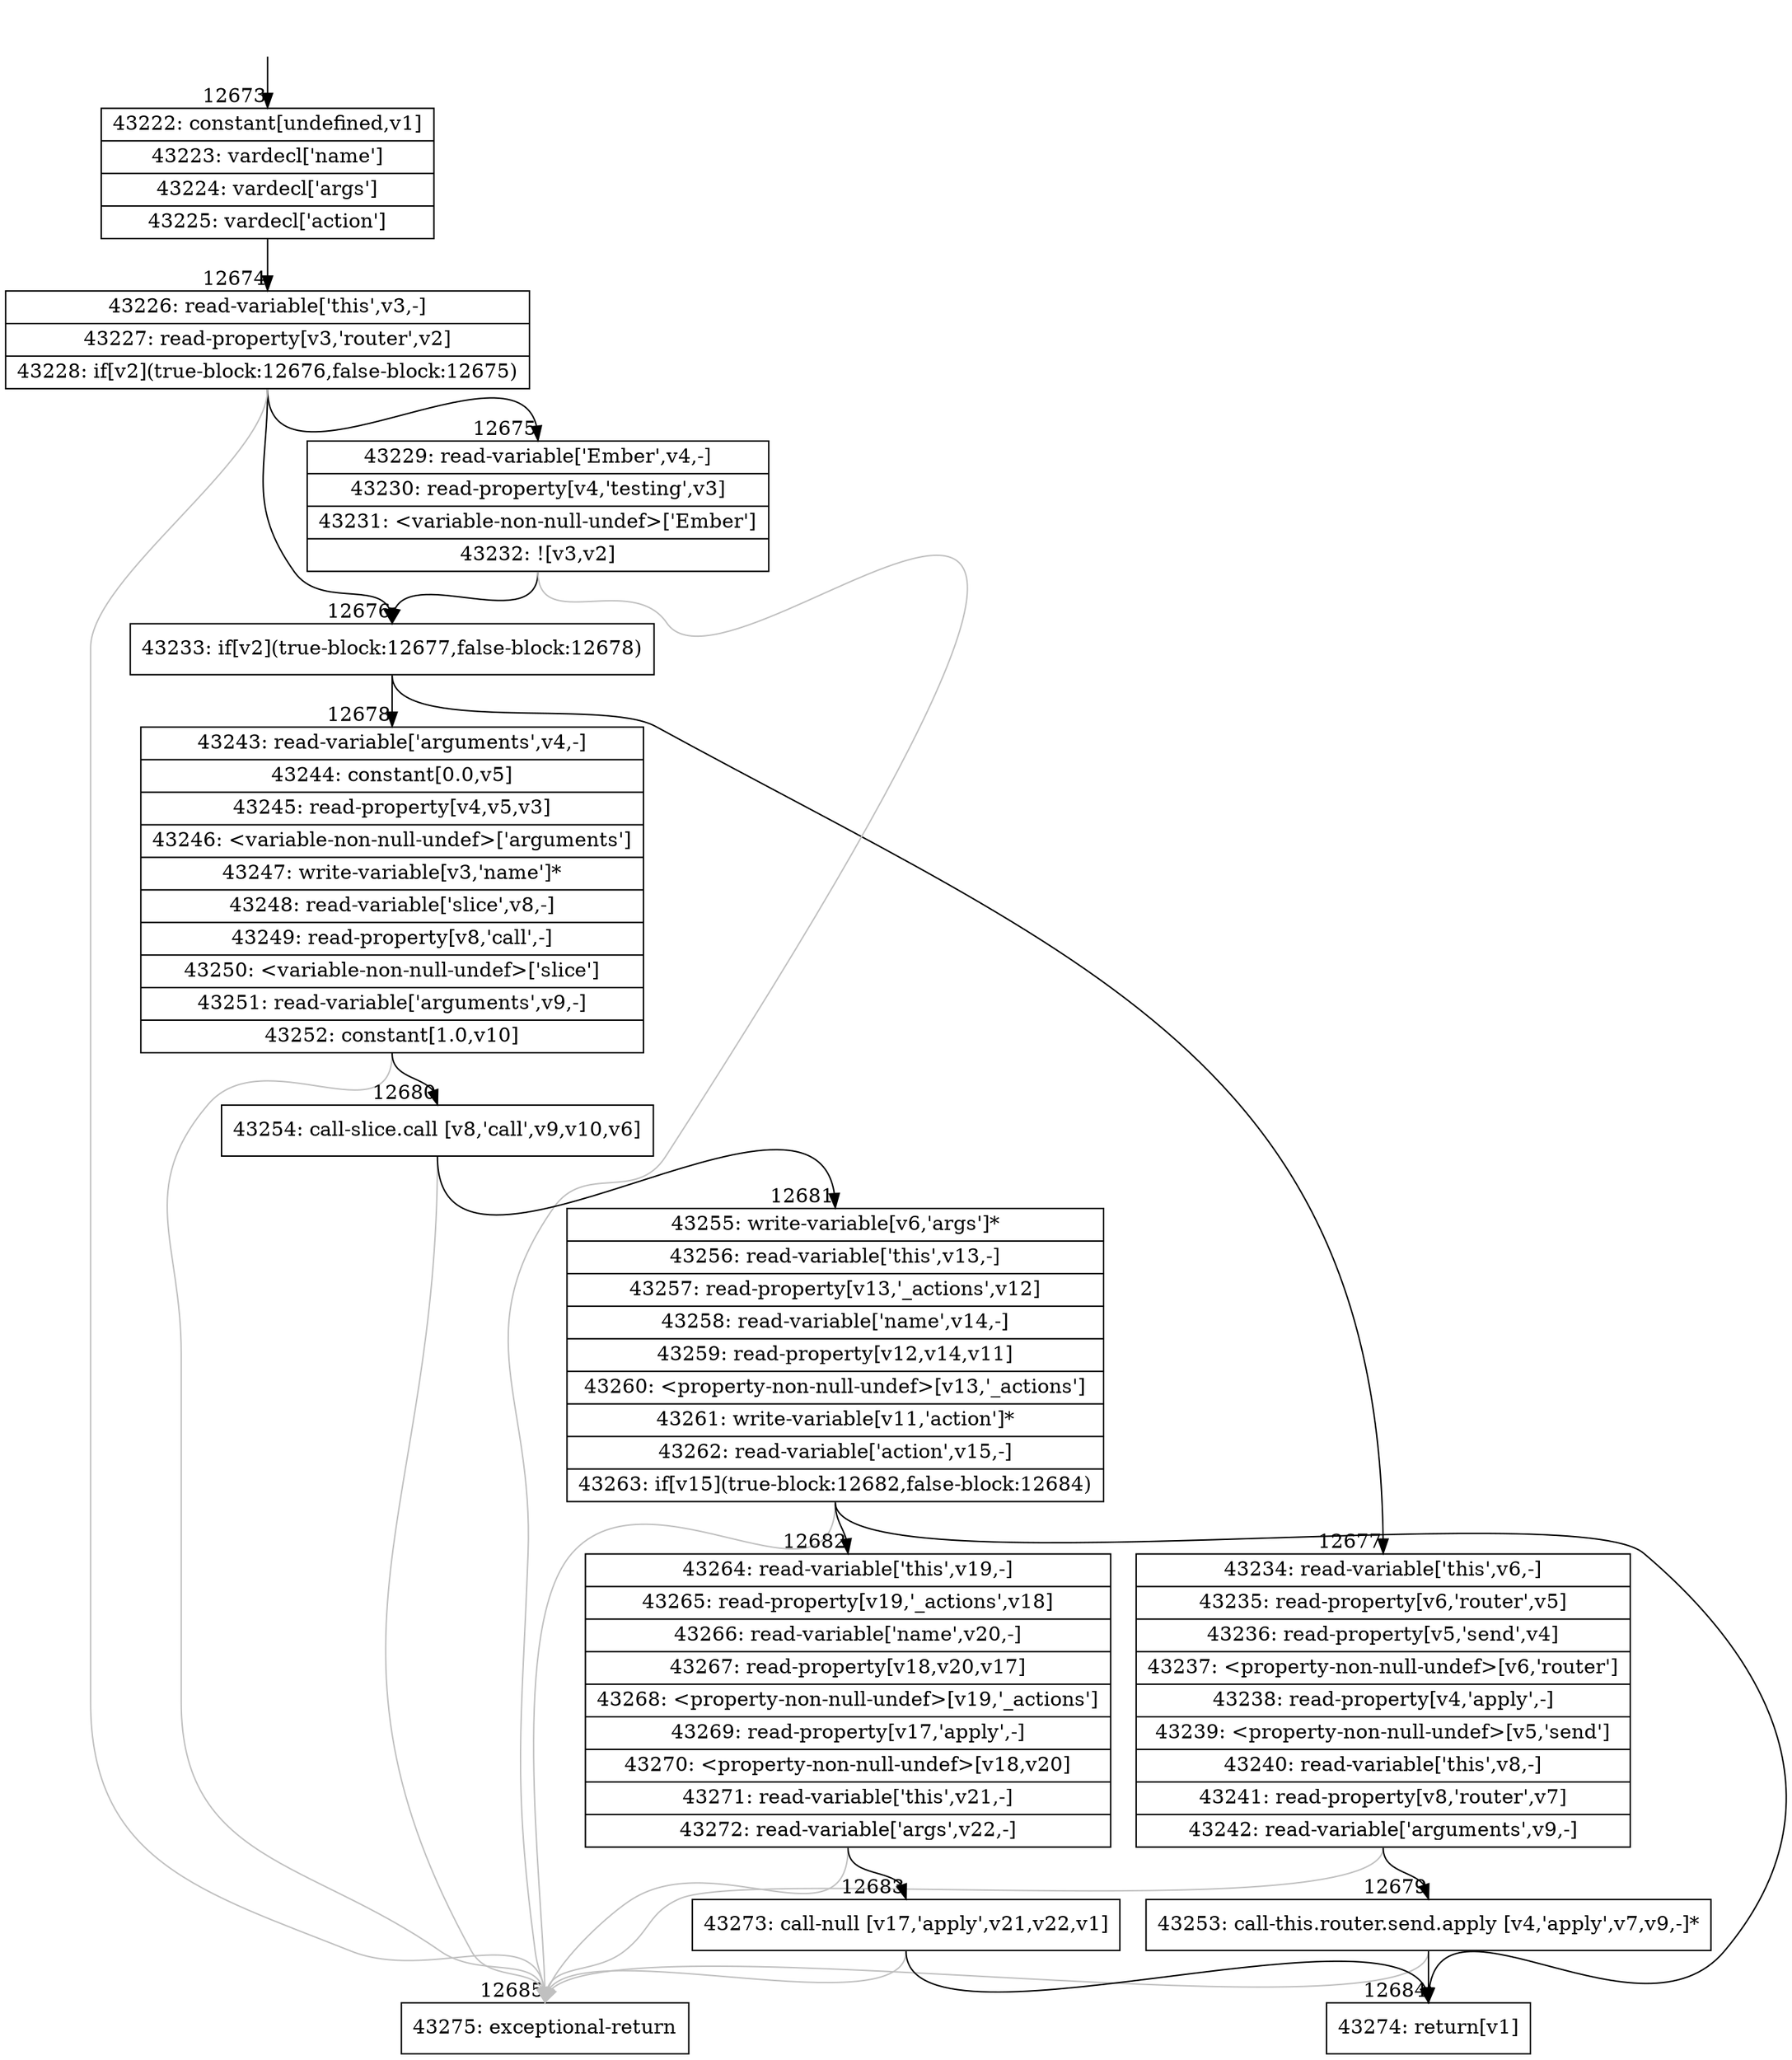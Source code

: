 digraph {
rankdir="TD"
BB_entry1054[shape=none,label=""];
BB_entry1054 -> BB12673 [tailport=s, headport=n, headlabel="    12673"]
BB12673 [shape=record label="{43222: constant[undefined,v1]|43223: vardecl['name']|43224: vardecl['args']|43225: vardecl['action']}" ] 
BB12673 -> BB12674 [tailport=s, headport=n, headlabel="      12674"]
BB12674 [shape=record label="{43226: read-variable['this',v3,-]|43227: read-property[v3,'router',v2]|43228: if[v2](true-block:12676,false-block:12675)}" ] 
BB12674 -> BB12676 [tailport=s, headport=n, headlabel="      12676"]
BB12674 -> BB12675 [tailport=s, headport=n, headlabel="      12675"]
BB12674 -> BB12685 [tailport=s, headport=n, color=gray, headlabel="      12685"]
BB12675 [shape=record label="{43229: read-variable['Ember',v4,-]|43230: read-property[v4,'testing',v3]|43231: \<variable-non-null-undef\>['Ember']|43232: ![v3,v2]}" ] 
BB12675 -> BB12676 [tailport=s, headport=n]
BB12675 -> BB12685 [tailport=s, headport=n, color=gray]
BB12676 [shape=record label="{43233: if[v2](true-block:12677,false-block:12678)}" ] 
BB12676 -> BB12677 [tailport=s, headport=n, headlabel="      12677"]
BB12676 -> BB12678 [tailport=s, headport=n, headlabel="      12678"]
BB12677 [shape=record label="{43234: read-variable['this',v6,-]|43235: read-property[v6,'router',v5]|43236: read-property[v5,'send',v4]|43237: \<property-non-null-undef\>[v6,'router']|43238: read-property[v4,'apply',-]|43239: \<property-non-null-undef\>[v5,'send']|43240: read-variable['this',v8,-]|43241: read-property[v8,'router',v7]|43242: read-variable['arguments',v9,-]}" ] 
BB12677 -> BB12679 [tailport=s, headport=n, headlabel="      12679"]
BB12677 -> BB12685 [tailport=s, headport=n, color=gray]
BB12678 [shape=record label="{43243: read-variable['arguments',v4,-]|43244: constant[0.0,v5]|43245: read-property[v4,v5,v3]|43246: \<variable-non-null-undef\>['arguments']|43247: write-variable[v3,'name']*|43248: read-variable['slice',v8,-]|43249: read-property[v8,'call',-]|43250: \<variable-non-null-undef\>['slice']|43251: read-variable['arguments',v9,-]|43252: constant[1.0,v10]}" ] 
BB12678 -> BB12680 [tailport=s, headport=n, headlabel="      12680"]
BB12678 -> BB12685 [tailport=s, headport=n, color=gray]
BB12679 [shape=record label="{43253: call-this.router.send.apply [v4,'apply',v7,v9,-]*}" ] 
BB12679 -> BB12684 [tailport=s, headport=n, headlabel="      12684"]
BB12679 -> BB12685 [tailport=s, headport=n, color=gray]
BB12680 [shape=record label="{43254: call-slice.call [v8,'call',v9,v10,v6]}" ] 
BB12680 -> BB12681 [tailport=s, headport=n, headlabel="      12681"]
BB12680 -> BB12685 [tailport=s, headport=n, color=gray]
BB12681 [shape=record label="{43255: write-variable[v6,'args']*|43256: read-variable['this',v13,-]|43257: read-property[v13,'_actions',v12]|43258: read-variable['name',v14,-]|43259: read-property[v12,v14,v11]|43260: \<property-non-null-undef\>[v13,'_actions']|43261: write-variable[v11,'action']*|43262: read-variable['action',v15,-]|43263: if[v15](true-block:12682,false-block:12684)}" ] 
BB12681 -> BB12682 [tailport=s, headport=n, headlabel="      12682"]
BB12681 -> BB12684 [tailport=s, headport=n]
BB12681 -> BB12685 [tailport=s, headport=n, color=gray]
BB12682 [shape=record label="{43264: read-variable['this',v19,-]|43265: read-property[v19,'_actions',v18]|43266: read-variable['name',v20,-]|43267: read-property[v18,v20,v17]|43268: \<property-non-null-undef\>[v19,'_actions']|43269: read-property[v17,'apply',-]|43270: \<property-non-null-undef\>[v18,v20]|43271: read-variable['this',v21,-]|43272: read-variable['args',v22,-]}" ] 
BB12682 -> BB12683 [tailport=s, headport=n, headlabel="      12683"]
BB12682 -> BB12685 [tailport=s, headport=n, color=gray]
BB12683 [shape=record label="{43273: call-null [v17,'apply',v21,v22,v1]}" ] 
BB12683 -> BB12684 [tailport=s, headport=n]
BB12683 -> BB12685 [tailport=s, headport=n, color=gray]
BB12684 [shape=record label="{43274: return[v1]}" ] 
BB12685 [shape=record label="{43275: exceptional-return}" ] 
//#$~ 23697
}
